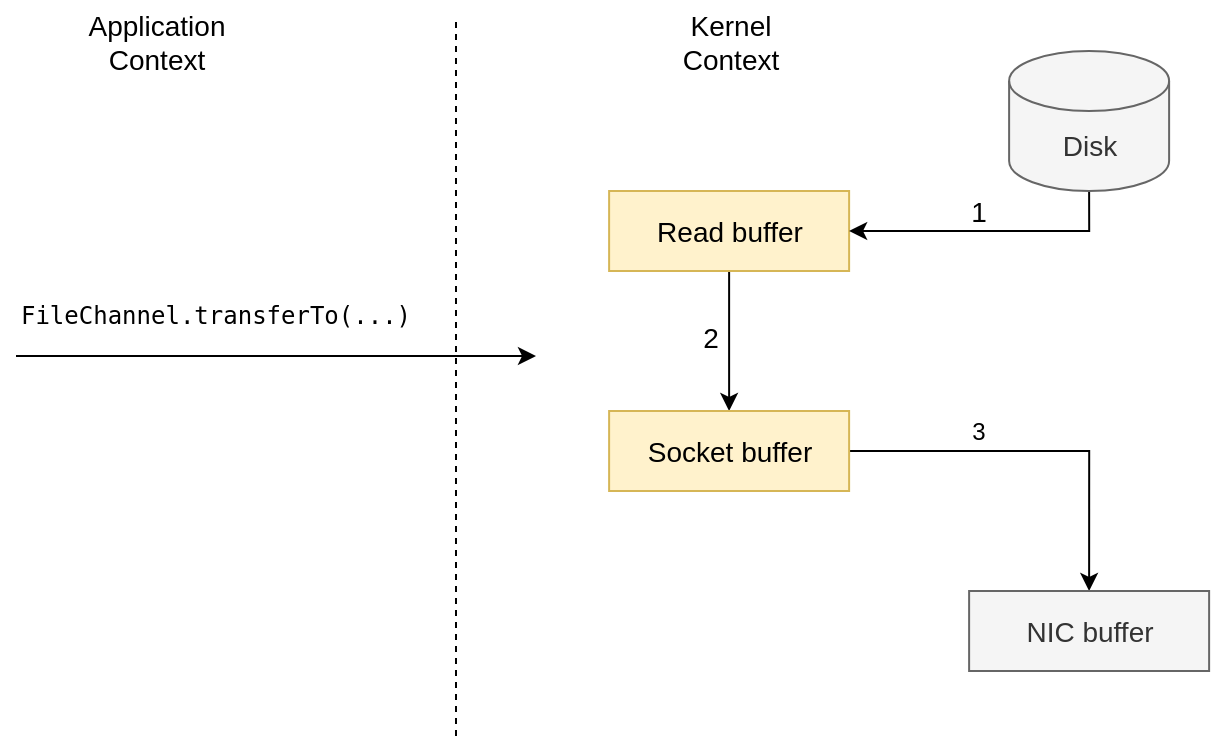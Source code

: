 <mxfile version="14.2.9" type="device"><diagram id="PGz4Jc0LpeyLZa2W6uut" name="Page-1"><mxGraphModel dx="1285" dy="1053" grid="1" gridSize="10" guides="1" tooltips="1" connect="1" arrows="1" fold="1" page="1" pageScale="1" pageWidth="850" pageHeight="1100" math="0" shadow="0"><root><mxCell id="0"/><mxCell id="1" parent="0"/><mxCell id="DZhhKtNt7HreljxWR4LC-1" value="" style="endArrow=none;dashed=1;html=1;" edge="1" parent="1"><mxGeometry width="50" height="50" relative="1" as="geometry"><mxPoint x="360" y="600" as="sourcePoint"/><mxPoint x="360" y="240" as="targetPoint"/></mxGeometry></mxCell><mxCell id="DZhhKtNt7HreljxWR4LC-2" value="&lt;font style=&quot;font-size: 14px&quot;&gt;Application &lt;br&gt;Context&lt;/font&gt;" style="text;html=1;align=center;verticalAlign=middle;resizable=0;points=[];autosize=1;" vertex="1" parent="1"><mxGeometry x="170" y="237.5" width="80" height="30" as="geometry"/></mxCell><mxCell id="DZhhKtNt7HreljxWR4LC-3" value="Kernel&lt;br style=&quot;font-size: 14px;&quot;&gt;Context" style="text;html=1;align=center;verticalAlign=middle;resizable=0;points=[];autosize=1;fontSize=14;" vertex="1" parent="1"><mxGeometry x="466.56" y="232.5" width="60" height="40" as="geometry"/></mxCell><mxCell id="DZhhKtNt7HreljxWR4LC-26" style="edgeStyle=orthogonalEdgeStyle;rounded=0;orthogonalLoop=1;jettySize=auto;html=1;exitX=0.5;exitY=1;exitDx=0;exitDy=0;entryX=0.5;entryY=0;entryDx=0;entryDy=0;fontSize=12;" edge="1" parent="1" source="DZhhKtNt7HreljxWR4LC-5" target="DZhhKtNt7HreljxWR4LC-6"><mxGeometry relative="1" as="geometry"/></mxCell><mxCell id="DZhhKtNt7HreljxWR4LC-27" value="&lt;font style=&quot;font-size: 14px&quot;&gt;2&lt;/font&gt;" style="edgeLabel;html=1;align=center;verticalAlign=middle;resizable=0;points=[];fontSize=12;" vertex="1" connectable="0" parent="DZhhKtNt7HreljxWR4LC-26"><mxGeometry x="-0.214" relative="1" as="geometry"><mxPoint x="-10" y="5.5" as="offset"/></mxGeometry></mxCell><mxCell id="DZhhKtNt7HreljxWR4LC-5" value="Read buffer" style="rounded=0;whiteSpace=wrap;html=1;fontSize=14;fillColor=#fff2cc;strokeColor=#d6b656;" vertex="1" parent="1"><mxGeometry x="436.56" y="327.5" width="120" height="40" as="geometry"/></mxCell><mxCell id="DZhhKtNt7HreljxWR4LC-24" style="edgeStyle=orthogonalEdgeStyle;rounded=0;orthogonalLoop=1;jettySize=auto;html=1;exitX=1;exitY=0.5;exitDx=0;exitDy=0;entryX=0.5;entryY=0;entryDx=0;entryDy=0;fontSize=12;" edge="1" parent="1" source="DZhhKtNt7HreljxWR4LC-6" target="DZhhKtNt7HreljxWR4LC-23"><mxGeometry relative="1" as="geometry"/></mxCell><mxCell id="DZhhKtNt7HreljxWR4LC-25" value="3" style="edgeLabel;html=1;align=center;verticalAlign=middle;resizable=0;points=[];fontSize=12;" vertex="1" connectable="0" parent="DZhhKtNt7HreljxWR4LC-24"><mxGeometry x="-0.325" relative="1" as="geometry"><mxPoint y="-10" as="offset"/></mxGeometry></mxCell><mxCell id="DZhhKtNt7HreljxWR4LC-6" value="Socket buffer" style="rounded=0;whiteSpace=wrap;html=1;fontSize=14;fillColor=#fff2cc;strokeColor=#d6b656;" vertex="1" parent="1"><mxGeometry x="436.56" y="437.5" width="120" height="40" as="geometry"/></mxCell><mxCell id="DZhhKtNt7HreljxWR4LC-18" style="edgeStyle=orthogonalEdgeStyle;rounded=0;orthogonalLoop=1;jettySize=auto;html=1;exitX=0.5;exitY=1;exitDx=0;exitDy=0;exitPerimeter=0;fontSize=14;" edge="1" parent="1" source="DZhhKtNt7HreljxWR4LC-17" target="DZhhKtNt7HreljxWR4LC-5"><mxGeometry relative="1" as="geometry"/></mxCell><mxCell id="DZhhKtNt7HreljxWR4LC-20" value="1" style="edgeLabel;html=1;align=center;verticalAlign=middle;resizable=0;points=[];fontSize=14;" vertex="1" connectable="0" parent="DZhhKtNt7HreljxWR4LC-18"><mxGeometry x="0.08" relative="1" as="geometry"><mxPoint y="-10" as="offset"/></mxGeometry></mxCell><mxCell id="DZhhKtNt7HreljxWR4LC-17" value="Disk" style="shape=cylinder3;whiteSpace=wrap;html=1;boundedLbl=1;backgroundOutline=1;size=15;fontSize=14;fillColor=#f5f5f5;strokeColor=#666666;fontColor=#333333;" vertex="1" parent="1"><mxGeometry x="636.56" y="257.5" width="80" height="70" as="geometry"/></mxCell><mxCell id="DZhhKtNt7HreljxWR4LC-23" value="NIC buffer" style="rounded=0;whiteSpace=wrap;html=1;fontSize=14;fillColor=#f5f5f5;strokeColor=#666666;fontColor=#333333;" vertex="1" parent="1"><mxGeometry x="616.56" y="527.5" width="120" height="40" as="geometry"/></mxCell><mxCell id="DZhhKtNt7HreljxWR4LC-28" value="&lt;pre&gt;FileChannel.transferTo(...)&lt;/pre&gt;" style="text;html=1;strokeColor=none;fillColor=none;align=center;verticalAlign=middle;whiteSpace=wrap;rounded=0;fontSize=12;" vertex="1" parent="1"><mxGeometry x="220" y="380" width="40" height="20" as="geometry"/></mxCell><mxCell id="DZhhKtNt7HreljxWR4LC-30" value="" style="endArrow=classic;html=1;fontSize=12;" edge="1" parent="1"><mxGeometry width="50" height="50" relative="1" as="geometry"><mxPoint x="140" y="410" as="sourcePoint"/><mxPoint x="400" y="410" as="targetPoint"/></mxGeometry></mxCell></root></mxGraphModel></diagram></mxfile>